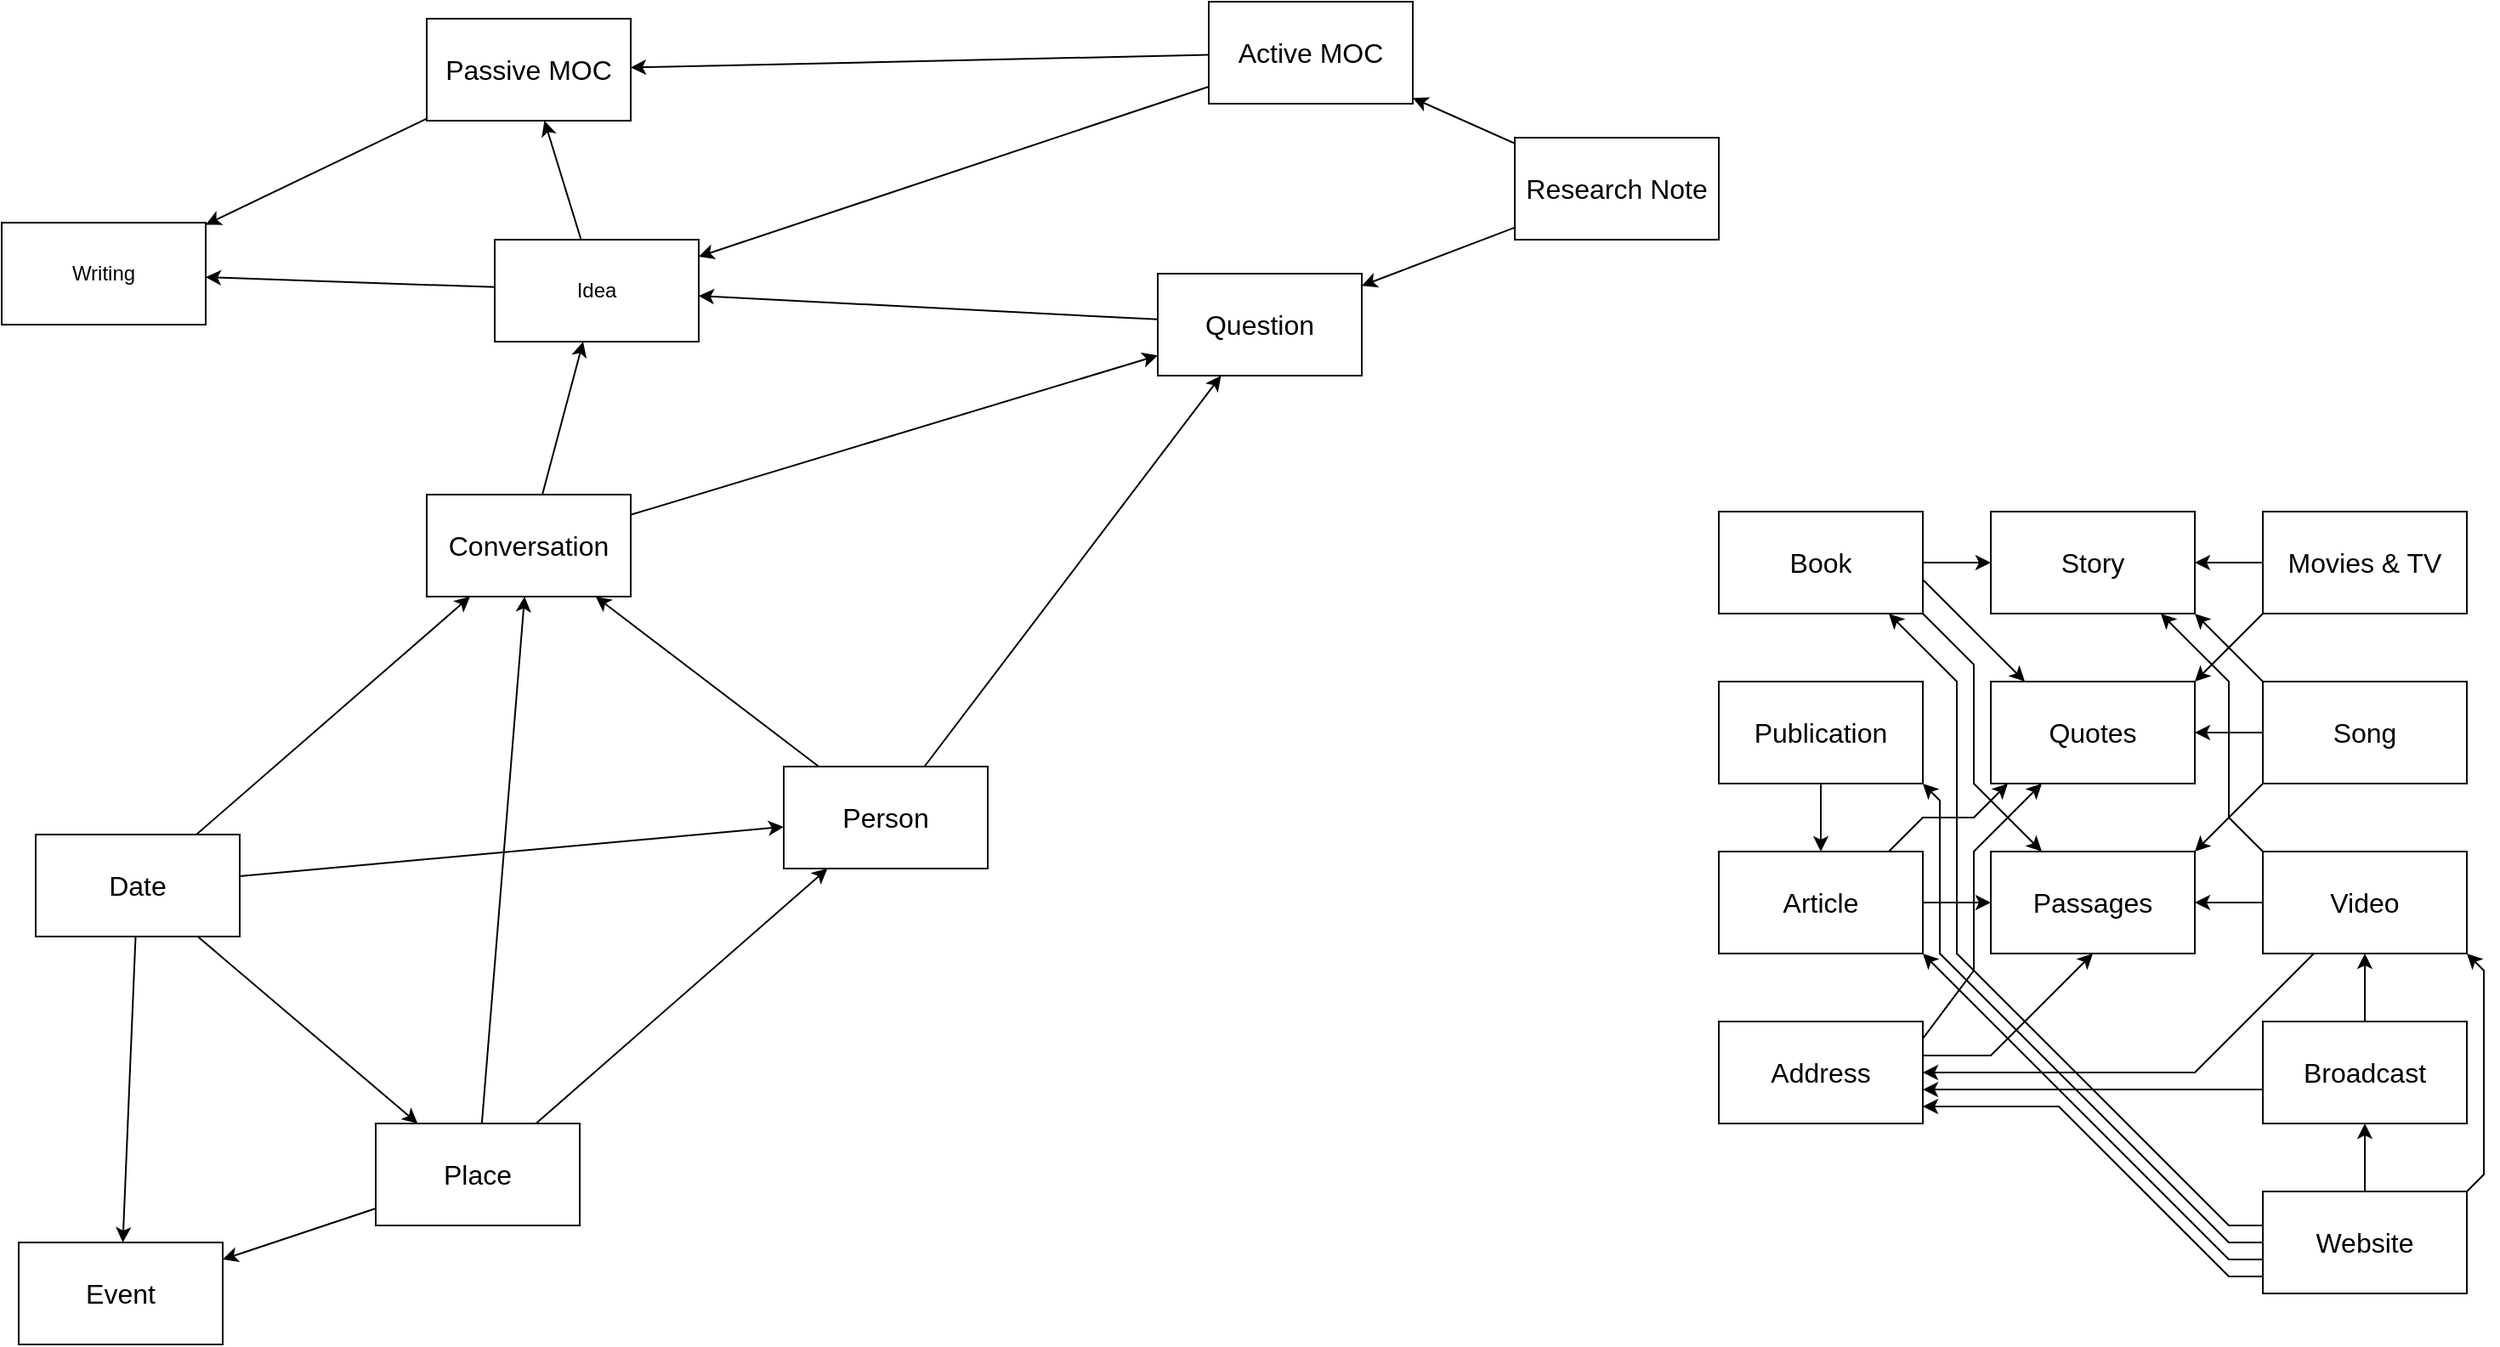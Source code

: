 <mxfile version="20.2.6" type="github">
  <diagram id="UUmdrgDsnEZKCLBV9U6a" name="Page-1">
    <mxGraphModel dx="1482" dy="876" grid="1" gridSize="10" guides="1" tooltips="1" connect="1" arrows="1" fold="1" page="1" pageScale="1" pageWidth="850" pageHeight="1100" math="0" shadow="0">
      <root>
        <mxCell id="0" />
        <mxCell id="1" parent="0" />
        <mxCell id="bznOIikUApJCvlGb8H-H-5" style="rounded=0;orthogonalLoop=1;jettySize=auto;html=1;sketch=0;" edge="1" parent="1" source="bznOIikUApJCvlGb8H-H-3" target="bznOIikUApJCvlGb8H-H-4">
          <mxGeometry relative="1" as="geometry" />
        </mxCell>
        <mxCell id="bznOIikUApJCvlGb8H-H-7" style="edgeStyle=none;rounded=0;sketch=0;orthogonalLoop=1;jettySize=auto;html=1;fontSize=12;endArrow=classic;endFill=1;startSize=6;endSize=6;" edge="1" parent="1" source="bznOIikUApJCvlGb8H-H-3" target="bznOIikUApJCvlGb8H-H-8">
          <mxGeometry relative="1" as="geometry">
            <mxPoint x="270" y="153.478" as="targetPoint" />
          </mxGeometry>
        </mxCell>
        <mxCell id="bznOIikUApJCvlGb8H-H-3" value="Idea" style="rounded=0;whiteSpace=wrap;html=1;sketch=0;" vertex="1" parent="1">
          <mxGeometry x="320" y="200" width="120" height="60" as="geometry" />
        </mxCell>
        <mxCell id="bznOIikUApJCvlGb8H-H-4" value="Writing" style="rounded=0;whiteSpace=wrap;html=1;sketch=0;" vertex="1" parent="1">
          <mxGeometry x="30" y="190" width="120" height="60" as="geometry" />
        </mxCell>
        <mxCell id="bznOIikUApJCvlGb8H-H-11" style="edgeStyle=none;rounded=0;sketch=0;orthogonalLoop=1;jettySize=auto;html=1;fontSize=12;endArrow=classic;endFill=1;startSize=6;endSize=6;" edge="1" parent="1" source="bznOIikUApJCvlGb8H-H-8" target="bznOIikUApJCvlGb8H-H-4">
          <mxGeometry relative="1" as="geometry" />
        </mxCell>
        <mxCell id="bznOIikUApJCvlGb8H-H-8" value="Passive MOC" style="rounded=0;whiteSpace=wrap;html=1;fontSize=16;" vertex="1" parent="1">
          <mxGeometry x="280" y="70" width="120" height="60" as="geometry" />
        </mxCell>
        <mxCell id="bznOIikUApJCvlGb8H-H-18" style="edgeStyle=none;rounded=0;sketch=0;orthogonalLoop=1;jettySize=auto;html=1;fontSize=12;endArrow=classic;endFill=1;startSize=6;endSize=6;" edge="1" parent="1" source="bznOIikUApJCvlGb8H-H-13" target="bznOIikUApJCvlGb8H-H-3">
          <mxGeometry relative="1" as="geometry" />
        </mxCell>
        <mxCell id="bznOIikUApJCvlGb8H-H-20" style="edgeStyle=none;rounded=0;sketch=0;orthogonalLoop=1;jettySize=auto;html=1;fontSize=12;endArrow=classic;endFill=1;startSize=6;endSize=6;" edge="1" parent="1" source="bznOIikUApJCvlGb8H-H-13" target="bznOIikUApJCvlGb8H-H-8">
          <mxGeometry relative="1" as="geometry" />
        </mxCell>
        <mxCell id="bznOIikUApJCvlGb8H-H-13" value="Active MOC" style="rounded=0;whiteSpace=wrap;html=1;fontSize=16;" vertex="1" parent="1">
          <mxGeometry x="740" y="60" width="120" height="60" as="geometry" />
        </mxCell>
        <mxCell id="bznOIikUApJCvlGb8H-H-19" style="edgeStyle=none;rounded=0;sketch=0;orthogonalLoop=1;jettySize=auto;html=1;fontSize=12;endArrow=classic;endFill=1;startSize=6;endSize=6;" edge="1" parent="1" source="bznOIikUApJCvlGb8H-H-14" target="bznOIikUApJCvlGb8H-H-3">
          <mxGeometry relative="1" as="geometry" />
        </mxCell>
        <mxCell id="bznOIikUApJCvlGb8H-H-14" value="Question" style="rounded=0;whiteSpace=wrap;html=1;fontSize=16;" vertex="1" parent="1">
          <mxGeometry x="710" y="220" width="120" height="60" as="geometry" />
        </mxCell>
        <mxCell id="bznOIikUApJCvlGb8H-H-16" style="edgeStyle=none;rounded=0;sketch=0;orthogonalLoop=1;jettySize=auto;html=1;fontSize=12;endArrow=classic;endFill=1;startSize=6;endSize=6;" edge="1" parent="1" source="bznOIikUApJCvlGb8H-H-15" target="bznOIikUApJCvlGb8H-H-13">
          <mxGeometry relative="1" as="geometry" />
        </mxCell>
        <mxCell id="bznOIikUApJCvlGb8H-H-17" style="edgeStyle=none;rounded=0;sketch=0;orthogonalLoop=1;jettySize=auto;html=1;fontSize=12;endArrow=classic;endFill=1;startSize=6;endSize=6;" edge="1" parent="1" source="bznOIikUApJCvlGb8H-H-15" target="bznOIikUApJCvlGb8H-H-14">
          <mxGeometry relative="1" as="geometry" />
        </mxCell>
        <mxCell id="bznOIikUApJCvlGb8H-H-15" value="Research Note" style="rounded=0;whiteSpace=wrap;html=1;fontSize=16;" vertex="1" parent="1">
          <mxGeometry x="920" y="140" width="120" height="60" as="geometry" />
        </mxCell>
        <mxCell id="bznOIikUApJCvlGb8H-H-48" style="edgeStyle=none;rounded=0;sketch=0;orthogonalLoop=1;jettySize=auto;html=1;fontSize=12;endArrow=classic;endFill=1;startSize=6;endSize=6;" edge="1" parent="1" source="bznOIikUApJCvlGb8H-H-27" target="bznOIikUApJCvlGb8H-H-31">
          <mxGeometry relative="1" as="geometry" />
        </mxCell>
        <mxCell id="bznOIikUApJCvlGb8H-H-57" style="edgeStyle=none;rounded=0;sketch=0;orthogonalLoop=1;jettySize=auto;html=1;fontSize=12;endArrow=classic;endFill=1;startSize=6;endSize=6;exitX=0.833;exitY=0;exitDx=0;exitDy=0;exitPerimeter=0;" edge="1" parent="1" source="bznOIikUApJCvlGb8H-H-27">
          <mxGeometry relative="1" as="geometry">
            <mxPoint x="1210" y="520" as="targetPoint" />
            <Array as="points">
              <mxPoint x="1160" y="540" />
              <mxPoint x="1170" y="540" />
              <mxPoint x="1190" y="540" />
            </Array>
          </mxGeometry>
        </mxCell>
        <mxCell id="bznOIikUApJCvlGb8H-H-27" value="Article" style="rounded=0;whiteSpace=wrap;html=1;fontSize=16;" vertex="1" parent="1">
          <mxGeometry x="1040" y="560" width="120" height="60" as="geometry" />
        </mxCell>
        <mxCell id="bznOIikUApJCvlGb8H-H-46" style="edgeStyle=none;rounded=0;sketch=0;orthogonalLoop=1;jettySize=auto;html=1;fontSize=12;endArrow=classic;endFill=1;startSize=6;endSize=6;" edge="1" parent="1" source="bznOIikUApJCvlGb8H-H-28" target="bznOIikUApJCvlGb8H-H-27">
          <mxGeometry relative="1" as="geometry" />
        </mxCell>
        <mxCell id="bznOIikUApJCvlGb8H-H-28" value="Publication" style="rounded=0;whiteSpace=wrap;html=1;fontSize=16;" vertex="1" parent="1">
          <mxGeometry x="1040" y="460" width="120" height="60" as="geometry" />
        </mxCell>
        <mxCell id="bznOIikUApJCvlGb8H-H-39" style="edgeStyle=none;rounded=0;sketch=0;orthogonalLoop=1;jettySize=auto;html=1;fontSize=12;endArrow=classic;endFill=1;startSize=6;endSize=6;" edge="1" parent="1" source="bznOIikUApJCvlGb8H-H-29" target="bznOIikUApJCvlGb8H-H-33">
          <mxGeometry relative="1" as="geometry" />
        </mxCell>
        <mxCell id="bznOIikUApJCvlGb8H-H-50" style="edgeStyle=none;rounded=0;sketch=0;orthogonalLoop=1;jettySize=auto;html=1;fontSize=12;endArrow=classic;endFill=1;startSize=6;endSize=6;exitX=1;exitY=1;exitDx=0;exitDy=0;" edge="1" parent="1" source="bznOIikUApJCvlGb8H-H-29" target="bznOIikUApJCvlGb8H-H-31">
          <mxGeometry relative="1" as="geometry">
            <Array as="points">
              <mxPoint x="1190" y="450" />
              <mxPoint x="1190" y="520" />
            </Array>
          </mxGeometry>
        </mxCell>
        <mxCell id="bznOIikUApJCvlGb8H-H-58" style="edgeStyle=none;rounded=0;sketch=0;orthogonalLoop=1;jettySize=auto;html=1;fontSize=12;endArrow=classic;endFill=1;startSize=6;endSize=6;exitX=1;exitY=0.667;exitDx=0;exitDy=0;exitPerimeter=0;entryX=0.167;entryY=0;entryDx=0;entryDy=0;entryPerimeter=0;" edge="1" parent="1" source="bznOIikUApJCvlGb8H-H-29" target="bznOIikUApJCvlGb8H-H-32">
          <mxGeometry relative="1" as="geometry">
            <mxPoint x="1220" y="460" as="targetPoint" />
          </mxGeometry>
        </mxCell>
        <mxCell id="bznOIikUApJCvlGb8H-H-29" value="Book" style="rounded=0;whiteSpace=wrap;html=1;fontSize=16;" vertex="1" parent="1">
          <mxGeometry x="1040" y="360" width="120" height="60" as="geometry" />
        </mxCell>
        <mxCell id="bznOIikUApJCvlGb8H-H-47" style="edgeStyle=none;rounded=0;sketch=0;orthogonalLoop=1;jettySize=auto;html=1;fontSize=12;endArrow=classic;endFill=1;startSize=6;endSize=6;entryX=0.5;entryY=1;entryDx=0;entryDy=0;exitX=1;exitY=0.333;exitDx=0;exitDy=0;exitPerimeter=0;" edge="1" parent="1" source="bznOIikUApJCvlGb8H-H-30" target="bznOIikUApJCvlGb8H-H-31">
          <mxGeometry relative="1" as="geometry">
            <Array as="points">
              <mxPoint x="1200" y="680" />
            </Array>
          </mxGeometry>
        </mxCell>
        <mxCell id="bznOIikUApJCvlGb8H-H-59" style="edgeStyle=none;rounded=0;sketch=0;orthogonalLoop=1;jettySize=auto;html=1;fontSize=12;endArrow=classic;endFill=1;startSize=6;endSize=6;exitX=1;exitY=0.167;exitDx=0;exitDy=0;exitPerimeter=0;entryX=0.25;entryY=1;entryDx=0;entryDy=0;" edge="1" parent="1" source="bznOIikUApJCvlGb8H-H-30" target="bznOIikUApJCvlGb8H-H-32">
          <mxGeometry relative="1" as="geometry">
            <mxPoint x="1220" y="520" as="targetPoint" />
            <Array as="points">
              <mxPoint x="1190" y="630" />
              <mxPoint x="1190" y="560" />
            </Array>
          </mxGeometry>
        </mxCell>
        <mxCell id="bznOIikUApJCvlGb8H-H-30" value="Address" style="rounded=0;whiteSpace=wrap;html=1;fontSize=16;" vertex="1" parent="1">
          <mxGeometry x="1040" y="660" width="120" height="60" as="geometry" />
        </mxCell>
        <mxCell id="bznOIikUApJCvlGb8H-H-31" value="Passages" style="rounded=0;whiteSpace=wrap;html=1;fontSize=16;" vertex="1" parent="1">
          <mxGeometry x="1200" y="560" width="120" height="60" as="geometry" />
        </mxCell>
        <mxCell id="bznOIikUApJCvlGb8H-H-32" value="Quotes" style="rounded=0;whiteSpace=wrap;html=1;fontSize=16;" vertex="1" parent="1">
          <mxGeometry x="1200" y="460" width="120" height="60" as="geometry" />
        </mxCell>
        <mxCell id="bznOIikUApJCvlGb8H-H-33" value="Story" style="rounded=0;whiteSpace=wrap;html=1;fontSize=16;" vertex="1" parent="1">
          <mxGeometry x="1200" y="360" width="120" height="60" as="geometry" />
        </mxCell>
        <mxCell id="bznOIikUApJCvlGb8H-H-40" style="edgeStyle=none;rounded=0;sketch=0;orthogonalLoop=1;jettySize=auto;html=1;fontSize=12;endArrow=classic;endFill=1;startSize=6;endSize=6;entryX=1;entryY=1;entryDx=0;entryDy=0;exitX=0;exitY=0;exitDx=0;exitDy=0;" edge="1" parent="1" source="bznOIikUApJCvlGb8H-H-34" target="bznOIikUApJCvlGb8H-H-33">
          <mxGeometry relative="1" as="geometry" />
        </mxCell>
        <mxCell id="bznOIikUApJCvlGb8H-H-52" style="edgeStyle=none;rounded=0;sketch=0;orthogonalLoop=1;jettySize=auto;html=1;fontSize=12;endArrow=classic;endFill=1;startSize=6;endSize=6;" edge="1" parent="1" source="bznOIikUApJCvlGb8H-H-34" target="bznOIikUApJCvlGb8H-H-32">
          <mxGeometry relative="1" as="geometry" />
        </mxCell>
        <mxCell id="bznOIikUApJCvlGb8H-H-53" style="edgeStyle=none;rounded=0;sketch=0;orthogonalLoop=1;jettySize=auto;html=1;fontSize=12;endArrow=classic;endFill=1;startSize=6;endSize=6;entryX=1;entryY=0;entryDx=0;entryDy=0;exitX=0;exitY=1;exitDx=0;exitDy=0;" edge="1" parent="1" source="bznOIikUApJCvlGb8H-H-34" target="bznOIikUApJCvlGb8H-H-31">
          <mxGeometry relative="1" as="geometry" />
        </mxCell>
        <mxCell id="bznOIikUApJCvlGb8H-H-34" value="Song" style="rounded=0;whiteSpace=wrap;html=1;fontSize=16;" vertex="1" parent="1">
          <mxGeometry x="1360" y="460" width="120" height="60" as="geometry" />
        </mxCell>
        <mxCell id="bznOIikUApJCvlGb8H-H-51" style="edgeStyle=none;rounded=0;sketch=0;orthogonalLoop=1;jettySize=auto;html=1;fontSize=12;endArrow=classic;endFill=1;startSize=6;endSize=6;entryX=1;entryY=0;entryDx=0;entryDy=0;exitX=0;exitY=1;exitDx=0;exitDy=0;" edge="1" parent="1" source="bznOIikUApJCvlGb8H-H-35" target="bznOIikUApJCvlGb8H-H-32">
          <mxGeometry relative="1" as="geometry" />
        </mxCell>
        <mxCell id="bznOIikUApJCvlGb8H-H-56" style="edgeStyle=none;rounded=0;sketch=0;orthogonalLoop=1;jettySize=auto;html=1;fontSize=12;endArrow=classic;endFill=1;startSize=6;endSize=6;" edge="1" parent="1" source="bznOIikUApJCvlGb8H-H-35" target="bznOIikUApJCvlGb8H-H-33">
          <mxGeometry relative="1" as="geometry" />
        </mxCell>
        <mxCell id="bznOIikUApJCvlGb8H-H-35" value="Movies &amp;amp; TV" style="rounded=0;whiteSpace=wrap;html=1;fontSize=16;" vertex="1" parent="1">
          <mxGeometry x="1360" y="360" width="120" height="60" as="geometry" />
        </mxCell>
        <mxCell id="bznOIikUApJCvlGb8H-H-41" style="edgeStyle=none;rounded=0;sketch=0;orthogonalLoop=1;jettySize=auto;html=1;fontSize=12;endArrow=classic;endFill=1;startSize=6;endSize=6;exitX=0;exitY=0;exitDx=0;exitDy=0;entryX=0.833;entryY=1;entryDx=0;entryDy=0;entryPerimeter=0;" edge="1" parent="1" source="bznOIikUApJCvlGb8H-H-36" target="bznOIikUApJCvlGb8H-H-33">
          <mxGeometry relative="1" as="geometry">
            <Array as="points">
              <mxPoint x="1340" y="540" />
              <mxPoint x="1340" y="460" />
            </Array>
          </mxGeometry>
        </mxCell>
        <mxCell id="bznOIikUApJCvlGb8H-H-43" style="edgeStyle=none;rounded=0;sketch=0;orthogonalLoop=1;jettySize=auto;html=1;fontSize=12;endArrow=classic;endFill=1;startSize=6;endSize=6;entryX=1;entryY=0.5;entryDx=0;entryDy=0;" edge="1" parent="1" source="bznOIikUApJCvlGb8H-H-36" target="bznOIikUApJCvlGb8H-H-30">
          <mxGeometry relative="1" as="geometry">
            <Array as="points">
              <mxPoint x="1320" y="690" />
            </Array>
          </mxGeometry>
        </mxCell>
        <mxCell id="bznOIikUApJCvlGb8H-H-54" style="edgeStyle=none;rounded=0;sketch=0;orthogonalLoop=1;jettySize=auto;html=1;fontSize=12;endArrow=classic;endFill=1;startSize=6;endSize=6;" edge="1" parent="1" source="bznOIikUApJCvlGb8H-H-36" target="bznOIikUApJCvlGb8H-H-31">
          <mxGeometry relative="1" as="geometry" />
        </mxCell>
        <mxCell id="bznOIikUApJCvlGb8H-H-36" value="Video" style="rounded=0;whiteSpace=wrap;html=1;fontSize=16;" vertex="1" parent="1">
          <mxGeometry x="1360" y="560" width="120" height="60" as="geometry" />
        </mxCell>
        <mxCell id="bznOIikUApJCvlGb8H-H-42" style="edgeStyle=none;rounded=0;sketch=0;orthogonalLoop=1;jettySize=auto;html=1;fontSize=12;endArrow=classic;endFill=1;startSize=6;endSize=6;entryX=1;entryY=0.667;entryDx=0;entryDy=0;entryPerimeter=0;exitX=0;exitY=0.667;exitDx=0;exitDy=0;exitPerimeter=0;" edge="1" parent="1" source="bznOIikUApJCvlGb8H-H-37" target="bznOIikUApJCvlGb8H-H-30">
          <mxGeometry relative="1" as="geometry">
            <Array as="points" />
          </mxGeometry>
        </mxCell>
        <mxCell id="bznOIikUApJCvlGb8H-H-44" style="edgeStyle=none;rounded=0;sketch=0;orthogonalLoop=1;jettySize=auto;html=1;fontSize=12;endArrow=classic;endFill=1;startSize=6;endSize=6;" edge="1" parent="1" source="bznOIikUApJCvlGb8H-H-37" target="bznOIikUApJCvlGb8H-H-36">
          <mxGeometry relative="1" as="geometry" />
        </mxCell>
        <mxCell id="bznOIikUApJCvlGb8H-H-37" value="Broadcast" style="rounded=0;whiteSpace=wrap;html=1;fontSize=16;" vertex="1" parent="1">
          <mxGeometry x="1360" y="660" width="120" height="60" as="geometry" />
        </mxCell>
        <mxCell id="bznOIikUApJCvlGb8H-H-60" style="edgeStyle=none;rounded=0;sketch=0;orthogonalLoop=1;jettySize=auto;html=1;fontSize=12;endArrow=classic;endFill=1;startSize=6;endSize=6;exitX=1;exitY=0;exitDx=0;exitDy=0;entryX=1;entryY=1;entryDx=0;entryDy=0;" edge="1" parent="1" source="bznOIikUApJCvlGb8H-H-38" target="bznOIikUApJCvlGb8H-H-36">
          <mxGeometry relative="1" as="geometry">
            <Array as="points">
              <mxPoint x="1490" y="750" />
              <mxPoint x="1490" y="630" />
            </Array>
          </mxGeometry>
        </mxCell>
        <mxCell id="bznOIikUApJCvlGb8H-H-61" style="edgeStyle=none;rounded=0;sketch=0;orthogonalLoop=1;jettySize=auto;html=1;fontSize=12;endArrow=classic;endFill=1;startSize=6;endSize=6;exitX=0;exitY=0.833;exitDx=0;exitDy=0;exitPerimeter=0;entryX=1;entryY=0.833;entryDx=0;entryDy=0;entryPerimeter=0;" edge="1" parent="1" source="bznOIikUApJCvlGb8H-H-38" target="bznOIikUApJCvlGb8H-H-30">
          <mxGeometry relative="1" as="geometry">
            <mxPoint x="1280" y="790" as="sourcePoint" />
            <Array as="points">
              <mxPoint x="1340" y="810" />
              <mxPoint x="1240" y="710" />
            </Array>
          </mxGeometry>
        </mxCell>
        <mxCell id="bznOIikUApJCvlGb8H-H-62" style="edgeStyle=none;rounded=0;sketch=0;orthogonalLoop=1;jettySize=auto;html=1;fontSize=12;endArrow=classic;endFill=1;startSize=6;endSize=6;" edge="1" parent="1" source="bznOIikUApJCvlGb8H-H-38" target="bznOIikUApJCvlGb8H-H-37">
          <mxGeometry relative="1" as="geometry" />
        </mxCell>
        <mxCell id="bznOIikUApJCvlGb8H-H-63" style="edgeStyle=none;rounded=0;sketch=0;orthogonalLoop=1;jettySize=auto;html=1;fontSize=12;endArrow=classic;endFill=1;startSize=6;endSize=6;exitX=0;exitY=0.5;exitDx=0;exitDy=0;" edge="1" parent="1" source="bznOIikUApJCvlGb8H-H-38">
          <mxGeometry relative="1" as="geometry">
            <mxPoint x="1160" y="520" as="targetPoint" />
            <Array as="points">
              <mxPoint x="1340" y="790" />
              <mxPoint x="1170" y="620" />
              <mxPoint x="1170" y="530" />
            </Array>
          </mxGeometry>
        </mxCell>
        <mxCell id="bznOIikUApJCvlGb8H-H-64" style="edgeStyle=none;rounded=0;sketch=0;orthogonalLoop=1;jettySize=auto;html=1;fontSize=12;endArrow=classic;endFill=1;startSize=6;endSize=6;entryX=1;entryY=1;entryDx=0;entryDy=0;exitX=0;exitY=0.667;exitDx=0;exitDy=0;exitPerimeter=0;" edge="1" parent="1" source="bznOIikUApJCvlGb8H-H-38" target="bznOIikUApJCvlGb8H-H-27">
          <mxGeometry relative="1" as="geometry">
            <Array as="points">
              <mxPoint x="1340" y="800" />
            </Array>
          </mxGeometry>
        </mxCell>
        <mxCell id="bznOIikUApJCvlGb8H-H-65" style="edgeStyle=none;rounded=0;sketch=0;orthogonalLoop=1;jettySize=auto;html=1;fontSize=12;endArrow=classic;endFill=1;startSize=6;endSize=6;entryX=0.833;entryY=1;entryDx=0;entryDy=0;entryPerimeter=0;exitX=0;exitY=0.333;exitDx=0;exitDy=0;exitPerimeter=0;" edge="1" parent="1" source="bznOIikUApJCvlGb8H-H-38" target="bznOIikUApJCvlGb8H-H-29">
          <mxGeometry relative="1" as="geometry">
            <mxPoint x="1350" y="780" as="sourcePoint" />
            <Array as="points">
              <mxPoint x="1340" y="780" />
              <mxPoint x="1180" y="620" />
              <mxPoint x="1180" y="460" />
            </Array>
          </mxGeometry>
        </mxCell>
        <mxCell id="bznOIikUApJCvlGb8H-H-38" value="Website" style="rounded=0;whiteSpace=wrap;html=1;fontSize=16;" vertex="1" parent="1">
          <mxGeometry x="1360" y="760" width="120" height="60" as="geometry" />
        </mxCell>
        <mxCell id="bznOIikUApJCvlGb8H-H-75" style="edgeStyle=none;rounded=0;sketch=0;orthogonalLoop=1;jettySize=auto;html=1;fontSize=12;endArrow=classic;endFill=1;startSize=6;endSize=6;" edge="1" parent="1" source="bznOIikUApJCvlGb8H-H-67" target="bznOIikUApJCvlGb8H-H-68">
          <mxGeometry relative="1" as="geometry" />
        </mxCell>
        <mxCell id="bznOIikUApJCvlGb8H-H-80" style="edgeStyle=none;rounded=0;sketch=0;orthogonalLoop=1;jettySize=auto;html=1;fontSize=12;endArrow=classic;endFill=1;startSize=6;endSize=6;" edge="1" parent="1" source="bznOIikUApJCvlGb8H-H-67" target="bznOIikUApJCvlGb8H-H-14">
          <mxGeometry relative="1" as="geometry" />
        </mxCell>
        <mxCell id="bznOIikUApJCvlGb8H-H-67" value="Person" style="rounded=0;whiteSpace=wrap;html=1;fontSize=16;" vertex="1" parent="1">
          <mxGeometry x="490" y="510" width="120" height="60" as="geometry" />
        </mxCell>
        <mxCell id="bznOIikUApJCvlGb8H-H-79" style="edgeStyle=none;rounded=0;sketch=0;orthogonalLoop=1;jettySize=auto;html=1;fontSize=12;endArrow=classic;endFill=1;startSize=6;endSize=6;" edge="1" parent="1" source="bznOIikUApJCvlGb8H-H-68" target="bznOIikUApJCvlGb8H-H-3">
          <mxGeometry relative="1" as="geometry" />
        </mxCell>
        <mxCell id="bznOIikUApJCvlGb8H-H-81" style="edgeStyle=none;rounded=0;sketch=0;orthogonalLoop=1;jettySize=auto;html=1;fontSize=12;endArrow=classic;endFill=1;startSize=6;endSize=6;" edge="1" parent="1" source="bznOIikUApJCvlGb8H-H-68" target="bznOIikUApJCvlGb8H-H-14">
          <mxGeometry relative="1" as="geometry" />
        </mxCell>
        <mxCell id="bznOIikUApJCvlGb8H-H-68" value="Conversation" style="rounded=0;whiteSpace=wrap;html=1;fontSize=16;" vertex="1" parent="1">
          <mxGeometry x="280" y="350" width="120" height="60" as="geometry" />
        </mxCell>
        <mxCell id="bznOIikUApJCvlGb8H-H-73" style="edgeStyle=none;rounded=0;sketch=0;orthogonalLoop=1;jettySize=auto;html=1;fontSize=12;endArrow=classic;endFill=1;startSize=6;endSize=6;" edge="1" parent="1" source="bznOIikUApJCvlGb8H-H-69" target="bznOIikUApJCvlGb8H-H-68">
          <mxGeometry relative="1" as="geometry" />
        </mxCell>
        <mxCell id="bznOIikUApJCvlGb8H-H-76" style="edgeStyle=none;rounded=0;sketch=0;orthogonalLoop=1;jettySize=auto;html=1;fontSize=12;endArrow=classic;endFill=1;startSize=6;endSize=6;" edge="1" parent="1" source="bznOIikUApJCvlGb8H-H-69" target="bznOIikUApJCvlGb8H-H-70">
          <mxGeometry relative="1" as="geometry" />
        </mxCell>
        <mxCell id="bznOIikUApJCvlGb8H-H-77" style="edgeStyle=none;rounded=0;sketch=0;orthogonalLoop=1;jettySize=auto;html=1;fontSize=12;endArrow=classic;endFill=1;startSize=6;endSize=6;" edge="1" parent="1" source="bznOIikUApJCvlGb8H-H-69" target="bznOIikUApJCvlGb8H-H-71">
          <mxGeometry relative="1" as="geometry" />
        </mxCell>
        <mxCell id="bznOIikUApJCvlGb8H-H-82" style="edgeStyle=none;rounded=0;sketch=0;orthogonalLoop=1;jettySize=auto;html=1;fontSize=12;endArrow=classic;endFill=1;startSize=6;endSize=6;" edge="1" parent="1" source="bznOIikUApJCvlGb8H-H-69" target="bznOIikUApJCvlGb8H-H-67">
          <mxGeometry relative="1" as="geometry" />
        </mxCell>
        <mxCell id="bznOIikUApJCvlGb8H-H-69" value="Date" style="rounded=0;whiteSpace=wrap;html=1;fontSize=16;" vertex="1" parent="1">
          <mxGeometry x="50" y="550" width="120" height="60" as="geometry" />
        </mxCell>
        <mxCell id="bznOIikUApJCvlGb8H-H-74" style="edgeStyle=none;rounded=0;sketch=0;orthogonalLoop=1;jettySize=auto;html=1;fontSize=12;endArrow=classic;endFill=1;startSize=6;endSize=6;" edge="1" parent="1" source="bznOIikUApJCvlGb8H-H-70" target="bznOIikUApJCvlGb8H-H-68">
          <mxGeometry relative="1" as="geometry" />
        </mxCell>
        <mxCell id="bznOIikUApJCvlGb8H-H-78" style="edgeStyle=none;rounded=0;sketch=0;orthogonalLoop=1;jettySize=auto;html=1;fontSize=12;endArrow=classic;endFill=1;startSize=6;endSize=6;" edge="1" parent="1" source="bznOIikUApJCvlGb8H-H-70" target="bznOIikUApJCvlGb8H-H-71">
          <mxGeometry relative="1" as="geometry" />
        </mxCell>
        <mxCell id="bznOIikUApJCvlGb8H-H-83" style="edgeStyle=none;rounded=0;sketch=0;orthogonalLoop=1;jettySize=auto;html=1;fontSize=12;endArrow=classic;endFill=1;startSize=6;endSize=6;" edge="1" parent="1" source="bznOIikUApJCvlGb8H-H-70" target="bznOIikUApJCvlGb8H-H-67">
          <mxGeometry relative="1" as="geometry" />
        </mxCell>
        <mxCell id="bznOIikUApJCvlGb8H-H-70" value="Place" style="rounded=0;whiteSpace=wrap;html=1;fontSize=16;" vertex="1" parent="1">
          <mxGeometry x="250" y="720" width="120" height="60" as="geometry" />
        </mxCell>
        <mxCell id="bznOIikUApJCvlGb8H-H-71" value="Event" style="rounded=0;whiteSpace=wrap;html=1;fontSize=16;" vertex="1" parent="1">
          <mxGeometry x="40" y="790" width="120" height="60" as="geometry" />
        </mxCell>
      </root>
    </mxGraphModel>
  </diagram>
</mxfile>
